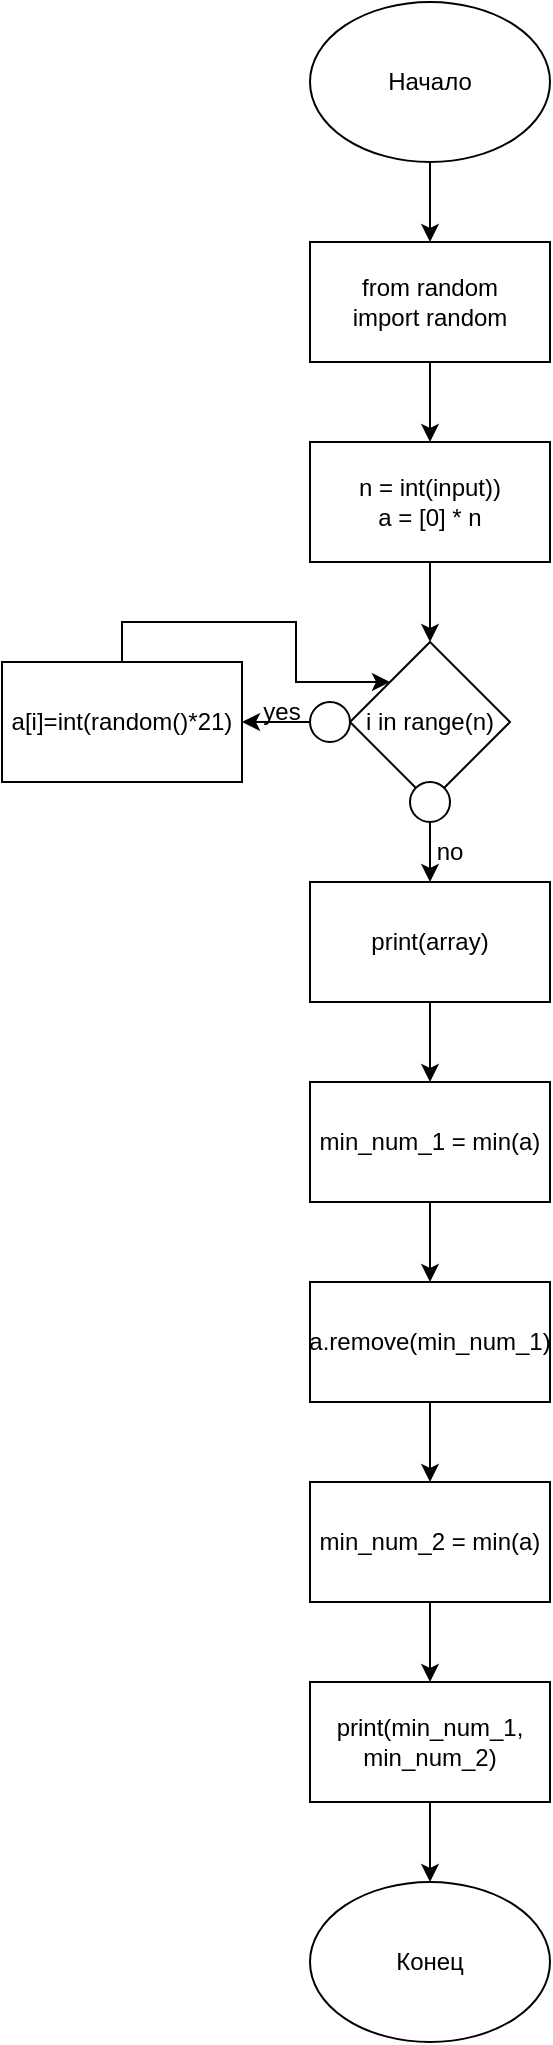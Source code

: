 <mxfile version="17.5.0" type="device"><diagram id="HoUjiB73k_Vzx0aLZdqf" name="Page-1"><mxGraphModel dx="1422" dy="762" grid="1" gridSize="10" guides="1" tooltips="1" connect="1" arrows="1" fold="1" page="1" pageScale="1" pageWidth="827" pageHeight="1169" math="0" shadow="0"><root><mxCell id="0"/><mxCell id="1" parent="0"/><mxCell id="ZxM9eCAT8QKLb2Od6T2o-3" value="" style="edgeStyle=orthogonalEdgeStyle;rounded=0;orthogonalLoop=1;jettySize=auto;html=1;" edge="1" parent="1" source="ZxM9eCAT8QKLb2Od6T2o-1" target="ZxM9eCAT8QKLb2Od6T2o-2"><mxGeometry relative="1" as="geometry"/></mxCell><mxCell id="ZxM9eCAT8QKLb2Od6T2o-1" value="Начало" style="ellipse;whiteSpace=wrap;html=1;" vertex="1" parent="1"><mxGeometry x="354" width="120" height="80" as="geometry"/></mxCell><mxCell id="ZxM9eCAT8QKLb2Od6T2o-5" value="" style="edgeStyle=orthogonalEdgeStyle;rounded=0;orthogonalLoop=1;jettySize=auto;html=1;" edge="1" parent="1" source="ZxM9eCAT8QKLb2Od6T2o-2" target="ZxM9eCAT8QKLb2Od6T2o-4"><mxGeometry relative="1" as="geometry"/></mxCell><mxCell id="ZxM9eCAT8QKLb2Od6T2o-2" value="from random&lt;br&gt;import random" style="rounded=0;whiteSpace=wrap;html=1;" vertex="1" parent="1"><mxGeometry x="354" y="120" width="120" height="60" as="geometry"/></mxCell><mxCell id="ZxM9eCAT8QKLb2Od6T2o-7" value="" style="edgeStyle=orthogonalEdgeStyle;rounded=0;orthogonalLoop=1;jettySize=auto;html=1;" edge="1" parent="1" source="ZxM9eCAT8QKLb2Od6T2o-4" target="ZxM9eCAT8QKLb2Od6T2o-6"><mxGeometry relative="1" as="geometry"/></mxCell><mxCell id="ZxM9eCAT8QKLb2Od6T2o-4" value="n = int(input))&lt;br&gt;a = [0] * n" style="rounded=0;whiteSpace=wrap;html=1;" vertex="1" parent="1"><mxGeometry x="354" y="220" width="120" height="60" as="geometry"/></mxCell><mxCell id="ZxM9eCAT8QKLb2Od6T2o-6" value="i in range(n)" style="rhombus;whiteSpace=wrap;html=1;" vertex="1" parent="1"><mxGeometry x="374" y="320" width="80" height="80" as="geometry"/></mxCell><mxCell id="ZxM9eCAT8QKLb2Od6T2o-12" value="" style="edgeStyle=orthogonalEdgeStyle;rounded=0;orthogonalLoop=1;jettySize=auto;html=1;" edge="1" parent="1" source="ZxM9eCAT8QKLb2Od6T2o-9" target="ZxM9eCAT8QKLb2Od6T2o-11"><mxGeometry relative="1" as="geometry"/></mxCell><mxCell id="ZxM9eCAT8QKLb2Od6T2o-9" value="" style="ellipse;whiteSpace=wrap;html=1;aspect=fixed;" vertex="1" parent="1"><mxGeometry x="354" y="350" width="20" height="20" as="geometry"/></mxCell><mxCell id="ZxM9eCAT8QKLb2Od6T2o-16" value="" style="edgeStyle=orthogonalEdgeStyle;rounded=0;orthogonalLoop=1;jettySize=auto;html=1;" edge="1" parent="1" source="ZxM9eCAT8QKLb2Od6T2o-10" target="ZxM9eCAT8QKLb2Od6T2o-15"><mxGeometry relative="1" as="geometry"/></mxCell><mxCell id="ZxM9eCAT8QKLb2Od6T2o-10" value="" style="ellipse;whiteSpace=wrap;html=1;aspect=fixed;" vertex="1" parent="1"><mxGeometry x="404" y="390" width="20" height="20" as="geometry"/></mxCell><mxCell id="ZxM9eCAT8QKLb2Od6T2o-14" style="edgeStyle=orthogonalEdgeStyle;rounded=0;orthogonalLoop=1;jettySize=auto;html=1;entryX=0;entryY=0;entryDx=0;entryDy=0;exitX=0.5;exitY=0;exitDx=0;exitDy=0;" edge="1" parent="1" source="ZxM9eCAT8QKLb2Od6T2o-11" target="ZxM9eCAT8QKLb2Od6T2o-6"><mxGeometry relative="1" as="geometry"/></mxCell><mxCell id="ZxM9eCAT8QKLb2Od6T2o-11" value="a[i]=int(random()*21)" style="rounded=0;whiteSpace=wrap;html=1;" vertex="1" parent="1"><mxGeometry x="200" y="330" width="120" height="60" as="geometry"/></mxCell><mxCell id="ZxM9eCAT8QKLb2Od6T2o-13" value="yes" style="text;html=1;strokeColor=none;fillColor=none;align=center;verticalAlign=middle;whiteSpace=wrap;rounded=0;" vertex="1" parent="1"><mxGeometry x="310" y="340" width="60" height="30" as="geometry"/></mxCell><mxCell id="ZxM9eCAT8QKLb2Od6T2o-19" value="" style="edgeStyle=orthogonalEdgeStyle;rounded=0;orthogonalLoop=1;jettySize=auto;html=1;" edge="1" parent="1" source="ZxM9eCAT8QKLb2Od6T2o-15" target="ZxM9eCAT8QKLb2Od6T2o-18"><mxGeometry relative="1" as="geometry"/></mxCell><mxCell id="ZxM9eCAT8QKLb2Od6T2o-15" value="print(array)" style="rounded=0;whiteSpace=wrap;html=1;" vertex="1" parent="1"><mxGeometry x="354" y="440" width="120" height="60" as="geometry"/></mxCell><mxCell id="ZxM9eCAT8QKLb2Od6T2o-17" value="no" style="text;html=1;strokeColor=none;fillColor=none;align=center;verticalAlign=middle;whiteSpace=wrap;rounded=0;" vertex="1" parent="1"><mxGeometry x="394" y="410" width="60" height="30" as="geometry"/></mxCell><mxCell id="ZxM9eCAT8QKLb2Od6T2o-21" value="" style="edgeStyle=orthogonalEdgeStyle;rounded=0;orthogonalLoop=1;jettySize=auto;html=1;" edge="1" parent="1" source="ZxM9eCAT8QKLb2Od6T2o-18" target="ZxM9eCAT8QKLb2Od6T2o-20"><mxGeometry relative="1" as="geometry"/></mxCell><mxCell id="ZxM9eCAT8QKLb2Od6T2o-18" value="min_num_1 = min(a)" style="rounded=0;whiteSpace=wrap;html=1;" vertex="1" parent="1"><mxGeometry x="354" y="540" width="120" height="60" as="geometry"/></mxCell><mxCell id="ZxM9eCAT8QKLb2Od6T2o-23" value="" style="edgeStyle=orthogonalEdgeStyle;rounded=0;orthogonalLoop=1;jettySize=auto;html=1;" edge="1" parent="1" source="ZxM9eCAT8QKLb2Od6T2o-20" target="ZxM9eCAT8QKLb2Od6T2o-22"><mxGeometry relative="1" as="geometry"/></mxCell><mxCell id="ZxM9eCAT8QKLb2Od6T2o-20" value="a.remove(min_num_1)" style="rounded=0;whiteSpace=wrap;html=1;" vertex="1" parent="1"><mxGeometry x="354" y="640" width="120" height="60" as="geometry"/></mxCell><mxCell id="ZxM9eCAT8QKLb2Od6T2o-25" value="" style="edgeStyle=orthogonalEdgeStyle;rounded=0;orthogonalLoop=1;jettySize=auto;html=1;" edge="1" parent="1" source="ZxM9eCAT8QKLb2Od6T2o-22" target="ZxM9eCAT8QKLb2Od6T2o-24"><mxGeometry relative="1" as="geometry"/></mxCell><mxCell id="ZxM9eCAT8QKLb2Od6T2o-22" value="min_num_2 = min(a)" style="rounded=0;whiteSpace=wrap;html=1;" vertex="1" parent="1"><mxGeometry x="354" y="740" width="120" height="60" as="geometry"/></mxCell><mxCell id="ZxM9eCAT8QKLb2Od6T2o-27" value="" style="edgeStyle=orthogonalEdgeStyle;rounded=0;orthogonalLoop=1;jettySize=auto;html=1;" edge="1" parent="1" source="ZxM9eCAT8QKLb2Od6T2o-24" target="ZxM9eCAT8QKLb2Od6T2o-26"><mxGeometry relative="1" as="geometry"/></mxCell><mxCell id="ZxM9eCAT8QKLb2Od6T2o-24" value="print(min_num_1,&lt;br&gt;min_num_2)" style="rounded=0;whiteSpace=wrap;html=1;" vertex="1" parent="1"><mxGeometry x="354" y="840" width="120" height="60" as="geometry"/></mxCell><mxCell id="ZxM9eCAT8QKLb2Od6T2o-26" value="Конец" style="ellipse;whiteSpace=wrap;html=1;" vertex="1" parent="1"><mxGeometry x="354" y="940" width="120" height="80" as="geometry"/></mxCell></root></mxGraphModel></diagram></mxfile>